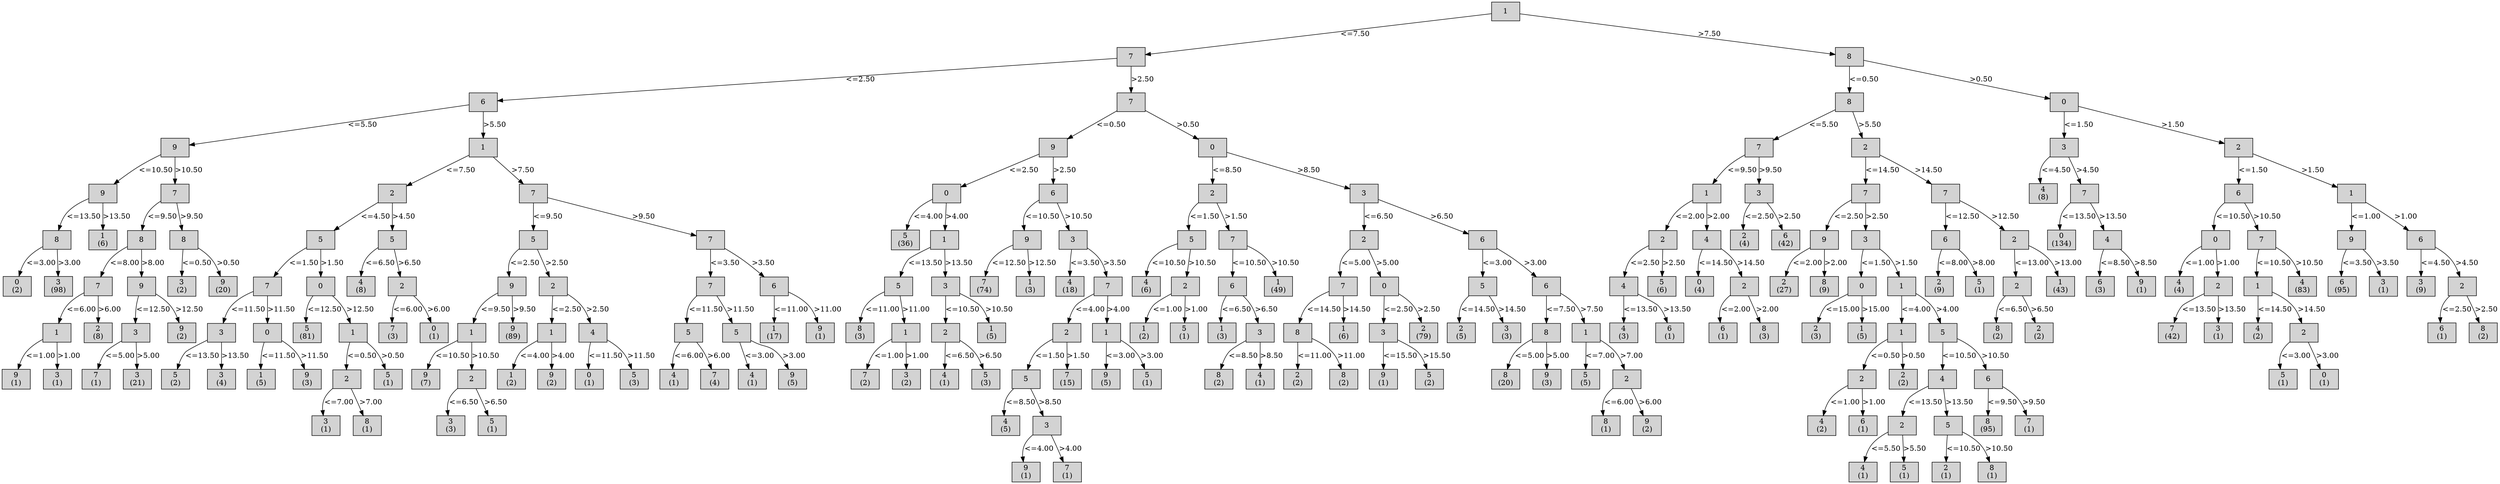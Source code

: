 digraph ID3_Tree {
"0" [shape=box, style=filled, label="1
", weight=1]
"1" [shape=box, style=filled, label="7
", weight=2]
0 -> 1 [ label = "<=7.50"];
"2" [shape=box, style=filled, label="6
", weight=3]
1 -> 2 [ label = "<=2.50"];
"3" [shape=box, style=filled, label="9
", weight=4]
2 -> 3 [ label = "<=5.50"];
"4" [shape=box, style=filled, label="9
", weight=5]
3 -> 4 [ label = "<=10.50"];
"5" [shape=box, style=filled, label="8
", weight=6]
4 -> 5 [ label = "<=13.50"];
"6" [shape=box, style=filled, label="0
(2)
", weight=7]
5 -> 6 [ label = "<=3.00"];
"7" [shape=box, style=filled, label="3
(98)
", weight=7]
5 -> 7 [ label = ">3.00"];
"8" [shape=box, style=filled, label="1
(6)
", weight=6]
4 -> 8 [ label = ">13.50"];
"9" [shape=box, style=filled, label="7
", weight=5]
3 -> 9 [ label = ">10.50"];
"10" [shape=box, style=filled, label="8
", weight=6]
9 -> 10 [ label = "<=9.50"];
"11" [shape=box, style=filled, label="7
", weight=7]
10 -> 11 [ label = "<=8.00"];
"12" [shape=box, style=filled, label="1
", weight=8]
11 -> 12 [ label = "<=6.00"];
"13" [shape=box, style=filled, label="9
(1)
", weight=9]
12 -> 13 [ label = "<=1.00"];
"14" [shape=box, style=filled, label="3
(1)
", weight=9]
12 -> 14 [ label = ">1.00"];
"15" [shape=box, style=filled, label="2
(8)
", weight=8]
11 -> 15 [ label = ">6.00"];
"16" [shape=box, style=filled, label="9
", weight=7]
10 -> 16 [ label = ">8.00"];
"17" [shape=box, style=filled, label="3
", weight=8]
16 -> 17 [ label = "<=12.50"];
"18" [shape=box, style=filled, label="7
(1)
", weight=9]
17 -> 18 [ label = "<=5.00"];
"19" [shape=box, style=filled, label="3
(21)
", weight=9]
17 -> 19 [ label = ">5.00"];
"20" [shape=box, style=filled, label="9
(2)
", weight=8]
16 -> 20 [ label = ">12.50"];
"21" [shape=box, style=filled, label="8
", weight=6]
9 -> 21 [ label = ">9.50"];
"22" [shape=box, style=filled, label="3
(2)
", weight=7]
21 -> 22 [ label = "<=0.50"];
"23" [shape=box, style=filled, label="9
(20)
", weight=7]
21 -> 23 [ label = ">0.50"];
"24" [shape=box, style=filled, label="1
", weight=4]
2 -> 24 [ label = ">5.50"];
"25" [shape=box, style=filled, label="2
", weight=5]
24 -> 25 [ label = "<=7.50"];
"26" [shape=box, style=filled, label="5
", weight=6]
25 -> 26 [ label = "<=4.50"];
"27" [shape=box, style=filled, label="7
", weight=7]
26 -> 27 [ label = "<=1.50"];
"28" [shape=box, style=filled, label="3
", weight=8]
27 -> 28 [ label = "<=11.50"];
"29" [shape=box, style=filled, label="5
(2)
", weight=9]
28 -> 29 [ label = "<=13.50"];
"30" [shape=box, style=filled, label="3
(4)
", weight=9]
28 -> 30 [ label = ">13.50"];
"31" [shape=box, style=filled, label="0
", weight=8]
27 -> 31 [ label = ">11.50"];
"32" [shape=box, style=filled, label="1
(5)
", weight=9]
31 -> 32 [ label = "<=11.50"];
"33" [shape=box, style=filled, label="9
(3)
", weight=9]
31 -> 33 [ label = ">11.50"];
"34" [shape=box, style=filled, label="0
", weight=7]
26 -> 34 [ label = ">1.50"];
"35" [shape=box, style=filled, label="5
(81)
", weight=8]
34 -> 35 [ label = "<=12.50"];
"36" [shape=box, style=filled, label="1
", weight=8]
34 -> 36 [ label = ">12.50"];
"37" [shape=box, style=filled, label="2
", weight=9]
36 -> 37 [ label = "<=0.50"];
"38" [shape=box, style=filled, label="3
(1)
", weight=10]
37 -> 38 [ label = "<=7.00"];
"39" [shape=box, style=filled, label="8
(1)
", weight=10]
37 -> 39 [ label = ">7.00"];
"40" [shape=box, style=filled, label="5
(1)
", weight=9]
36 -> 40 [ label = ">0.50"];
"41" [shape=box, style=filled, label="5
", weight=6]
25 -> 41 [ label = ">4.50"];
"42" [shape=box, style=filled, label="4
(8)
", weight=7]
41 -> 42 [ label = "<=6.50"];
"43" [shape=box, style=filled, label="2
", weight=7]
41 -> 43 [ label = ">6.50"];
"44" [shape=box, style=filled, label="7
(3)
", weight=8]
43 -> 44 [ label = "<=6.00"];
"45" [shape=box, style=filled, label="0
(1)
", weight=8]
43 -> 45 [ label = ">6.00"];
"46" [shape=box, style=filled, label="7
", weight=5]
24 -> 46 [ label = ">7.50"];
"47" [shape=box, style=filled, label="5
", weight=6]
46 -> 47 [ label = "<=9.50"];
"48" [shape=box, style=filled, label="9
", weight=7]
47 -> 48 [ label = "<=2.50"];
"49" [shape=box, style=filled, label="1
", weight=8]
48 -> 49 [ label = "<=9.50"];
"50" [shape=box, style=filled, label="9
(7)
", weight=9]
49 -> 50 [ label = "<=10.50"];
"51" [shape=box, style=filled, label="2
", weight=9]
49 -> 51 [ label = ">10.50"];
"52" [shape=box, style=filled, label="3
(3)
", weight=10]
51 -> 52 [ label = "<=6.50"];
"53" [shape=box, style=filled, label="5
(1)
", weight=10]
51 -> 53 [ label = ">6.50"];
"54" [shape=box, style=filled, label="9
(89)
", weight=8]
48 -> 54 [ label = ">9.50"];
"55" [shape=box, style=filled, label="2
", weight=7]
47 -> 55 [ label = ">2.50"];
"56" [shape=box, style=filled, label="1
", weight=8]
55 -> 56 [ label = "<=2.50"];
"57" [shape=box, style=filled, label="1
(2)
", weight=9]
56 -> 57 [ label = "<=4.00"];
"58" [shape=box, style=filled, label="9
(2)
", weight=9]
56 -> 58 [ label = ">4.00"];
"59" [shape=box, style=filled, label="4
", weight=8]
55 -> 59 [ label = ">2.50"];
"60" [shape=box, style=filled, label="0
(1)
", weight=9]
59 -> 60 [ label = "<=11.50"];
"61" [shape=box, style=filled, label="5
(3)
", weight=9]
59 -> 61 [ label = ">11.50"];
"62" [shape=box, style=filled, label="7
", weight=6]
46 -> 62 [ label = ">9.50"];
"63" [shape=box, style=filled, label="7
", weight=7]
62 -> 63 [ label = "<=3.50"];
"64" [shape=box, style=filled, label="5
", weight=8]
63 -> 64 [ label = "<=11.50"];
"65" [shape=box, style=filled, label="4
(1)
", weight=9]
64 -> 65 [ label = "<=6.00"];
"66" [shape=box, style=filled, label="7
(4)
", weight=9]
64 -> 66 [ label = ">6.00"];
"67" [shape=box, style=filled, label="5
", weight=8]
63 -> 67 [ label = ">11.50"];
"68" [shape=box, style=filled, label="4
(1)
", weight=9]
67 -> 68 [ label = "<=3.00"];
"69" [shape=box, style=filled, label="9
(5)
", weight=9]
67 -> 69 [ label = ">3.00"];
"70" [shape=box, style=filled, label="6
", weight=7]
62 -> 70 [ label = ">3.50"];
"71" [shape=box, style=filled, label="1
(17)
", weight=8]
70 -> 71 [ label = "<=11.00"];
"72" [shape=box, style=filled, label="9
(1)
", weight=8]
70 -> 72 [ label = ">11.00"];
"73" [shape=box, style=filled, label="7
", weight=3]
1 -> 73 [ label = ">2.50"];
"74" [shape=box, style=filled, label="9
", weight=4]
73 -> 74 [ label = "<=0.50"];
"75" [shape=box, style=filled, label="0
", weight=5]
74 -> 75 [ label = "<=2.50"];
"76" [shape=box, style=filled, label="5
(36)
", weight=6]
75 -> 76 [ label = "<=4.00"];
"77" [shape=box, style=filled, label="1
", weight=6]
75 -> 77 [ label = ">4.00"];
"78" [shape=box, style=filled, label="5
", weight=7]
77 -> 78 [ label = "<=13.50"];
"79" [shape=box, style=filled, label="8
(3)
", weight=8]
78 -> 79 [ label = "<=11.00"];
"80" [shape=box, style=filled, label="1
", weight=8]
78 -> 80 [ label = ">11.00"];
"81" [shape=box, style=filled, label="7
(2)
", weight=9]
80 -> 81 [ label = "<=1.00"];
"82" [shape=box, style=filled, label="3
(2)
", weight=9]
80 -> 82 [ label = ">1.00"];
"83" [shape=box, style=filled, label="3
", weight=7]
77 -> 83 [ label = ">13.50"];
"84" [shape=box, style=filled, label="2
", weight=8]
83 -> 84 [ label = "<=10.50"];
"85" [shape=box, style=filled, label="4
(1)
", weight=9]
84 -> 85 [ label = "<=6.50"];
"86" [shape=box, style=filled, label="5
(3)
", weight=9]
84 -> 86 [ label = ">6.50"];
"87" [shape=box, style=filled, label="1
(5)
", weight=8]
83 -> 87 [ label = ">10.50"];
"88" [shape=box, style=filled, label="6
", weight=5]
74 -> 88 [ label = ">2.50"];
"89" [shape=box, style=filled, label="9
", weight=6]
88 -> 89 [ label = "<=10.50"];
"90" [shape=box, style=filled, label="7
(74)
", weight=7]
89 -> 90 [ label = "<=12.50"];
"91" [shape=box, style=filled, label="1
(3)
", weight=7]
89 -> 91 [ label = ">12.50"];
"92" [shape=box, style=filled, label="3
", weight=6]
88 -> 92 [ label = ">10.50"];
"93" [shape=box, style=filled, label="4
(18)
", weight=7]
92 -> 93 [ label = "<=3.50"];
"94" [shape=box, style=filled, label="7
", weight=7]
92 -> 94 [ label = ">3.50"];
"95" [shape=box, style=filled, label="2
", weight=8]
94 -> 95 [ label = "<=4.00"];
"96" [shape=box, style=filled, label="5
", weight=9]
95 -> 96 [ label = "<=1.50"];
"97" [shape=box, style=filled, label="4
(5)
", weight=10]
96 -> 97 [ label = "<=8.50"];
"98" [shape=box, style=filled, label="3
", weight=10]
96 -> 98 [ label = ">8.50"];
"99" [shape=box, style=filled, label="9
(1)
", weight=11]
98 -> 99 [ label = "<=4.00"];
"100" [shape=box, style=filled, label="7
(1)
", weight=11]
98 -> 100 [ label = ">4.00"];
"101" [shape=box, style=filled, label="7
(15)
", weight=9]
95 -> 101 [ label = ">1.50"];
"102" [shape=box, style=filled, label="1
", weight=8]
94 -> 102 [ label = ">4.00"];
"103" [shape=box, style=filled, label="9
(5)
", weight=9]
102 -> 103 [ label = "<=3.00"];
"104" [shape=box, style=filled, label="5
(1)
", weight=9]
102 -> 104 [ label = ">3.00"];
"105" [shape=box, style=filled, label="0
", weight=4]
73 -> 105 [ label = ">0.50"];
"106" [shape=box, style=filled, label="2
", weight=5]
105 -> 106 [ label = "<=8.50"];
"107" [shape=box, style=filled, label="5
", weight=6]
106 -> 107 [ label = "<=1.50"];
"108" [shape=box, style=filled, label="4
(6)
", weight=7]
107 -> 108 [ label = "<=10.50"];
"109" [shape=box, style=filled, label="2
", weight=7]
107 -> 109 [ label = ">10.50"];
"110" [shape=box, style=filled, label="1
(2)
", weight=8]
109 -> 110 [ label = "<=1.00"];
"111" [shape=box, style=filled, label="5
(1)
", weight=8]
109 -> 111 [ label = ">1.00"];
"112" [shape=box, style=filled, label="7
", weight=6]
106 -> 112 [ label = ">1.50"];
"113" [shape=box, style=filled, label="6
", weight=7]
112 -> 113 [ label = "<=10.50"];
"114" [shape=box, style=filled, label="1
(3)
", weight=8]
113 -> 114 [ label = "<=6.50"];
"115" [shape=box, style=filled, label="3
", weight=8]
113 -> 115 [ label = ">6.50"];
"116" [shape=box, style=filled, label="8
(2)
", weight=9]
115 -> 116 [ label = "<=8.50"];
"117" [shape=box, style=filled, label="4
(1)
", weight=9]
115 -> 117 [ label = ">8.50"];
"118" [shape=box, style=filled, label="1
(49)
", weight=7]
112 -> 118 [ label = ">10.50"];
"119" [shape=box, style=filled, label="3
", weight=5]
105 -> 119 [ label = ">8.50"];
"120" [shape=box, style=filled, label="2
", weight=6]
119 -> 120 [ label = "<=6.50"];
"121" [shape=box, style=filled, label="7
", weight=7]
120 -> 121 [ label = "<=5.00"];
"122" [shape=box, style=filled, label="8
", weight=8]
121 -> 122 [ label = "<=14.50"];
"123" [shape=box, style=filled, label="2
(2)
", weight=9]
122 -> 123 [ label = "<=11.00"];
"124" [shape=box, style=filled, label="8
(2)
", weight=9]
122 -> 124 [ label = ">11.00"];
"125" [shape=box, style=filled, label="1
(6)
", weight=8]
121 -> 125 [ label = ">14.50"];
"126" [shape=box, style=filled, label="0
", weight=7]
120 -> 126 [ label = ">5.00"];
"127" [shape=box, style=filled, label="3
", weight=8]
126 -> 127 [ label = "<=2.50"];
"128" [shape=box, style=filled, label="9
(1)
", weight=9]
127 -> 128 [ label = "<=15.50"];
"129" [shape=box, style=filled, label="5
(2)
", weight=9]
127 -> 129 [ label = ">15.50"];
"130" [shape=box, style=filled, label="2
(79)
", weight=8]
126 -> 130 [ label = ">2.50"];
"131" [shape=box, style=filled, label="6
", weight=6]
119 -> 131 [ label = ">6.50"];
"132" [shape=box, style=filled, label="5
", weight=7]
131 -> 132 [ label = "<=3.00"];
"133" [shape=box, style=filled, label="2
(5)
", weight=8]
132 -> 133 [ label = "<=14.50"];
"134" [shape=box, style=filled, label="3
(3)
", weight=8]
132 -> 134 [ label = ">14.50"];
"135" [shape=box, style=filled, label="6
", weight=7]
131 -> 135 [ label = ">3.00"];
"136" [shape=box, style=filled, label="8
", weight=8]
135 -> 136 [ label = "<=7.50"];
"137" [shape=box, style=filled, label="8
(20)
", weight=9]
136 -> 137 [ label = "<=5.00"];
"138" [shape=box, style=filled, label="9
(3)
", weight=9]
136 -> 138 [ label = ">5.00"];
"139" [shape=box, style=filled, label="1
", weight=8]
135 -> 139 [ label = ">7.50"];
"140" [shape=box, style=filled, label="5
(5)
", weight=9]
139 -> 140 [ label = "<=7.00"];
"141" [shape=box, style=filled, label="2
", weight=9]
139 -> 141 [ label = ">7.00"];
"142" [shape=box, style=filled, label="8
(1)
", weight=10]
141 -> 142 [ label = "<=6.00"];
"143" [shape=box, style=filled, label="9
(2)
", weight=10]
141 -> 143 [ label = ">6.00"];
"144" [shape=box, style=filled, label="8
", weight=2]
0 -> 144 [ label = ">7.50"];
"145" [shape=box, style=filled, label="8
", weight=3]
144 -> 145 [ label = "<=0.50"];
"146" [shape=box, style=filled, label="7
", weight=4]
145 -> 146 [ label = "<=5.50"];
"147" [shape=box, style=filled, label="1
", weight=5]
146 -> 147 [ label = "<=9.50"];
"148" [shape=box, style=filled, label="2
", weight=6]
147 -> 148 [ label = "<=2.00"];
"149" [shape=box, style=filled, label="4
", weight=7]
148 -> 149 [ label = "<=2.50"];
"150" [shape=box, style=filled, label="4
(3)
", weight=8]
149 -> 150 [ label = "<=13.50"];
"151" [shape=box, style=filled, label="6
(1)
", weight=8]
149 -> 151 [ label = ">13.50"];
"152" [shape=box, style=filled, label="5
(6)
", weight=7]
148 -> 152 [ label = ">2.50"];
"153" [shape=box, style=filled, label="4
", weight=6]
147 -> 153 [ label = ">2.00"];
"154" [shape=box, style=filled, label="0
(4)
", weight=7]
153 -> 154 [ label = "<=14.50"];
"155" [shape=box, style=filled, label="2
", weight=7]
153 -> 155 [ label = ">14.50"];
"156" [shape=box, style=filled, label="6
(1)
", weight=8]
155 -> 156 [ label = "<=2.00"];
"157" [shape=box, style=filled, label="8
(3)
", weight=8]
155 -> 157 [ label = ">2.00"];
"158" [shape=box, style=filled, label="3
", weight=5]
146 -> 158 [ label = ">9.50"];
"159" [shape=box, style=filled, label="2
(4)
", weight=6]
158 -> 159 [ label = "<=2.50"];
"160" [shape=box, style=filled, label="6
(42)
", weight=6]
158 -> 160 [ label = ">2.50"];
"161" [shape=box, style=filled, label="2
", weight=4]
145 -> 161 [ label = ">5.50"];
"162" [shape=box, style=filled, label="7
", weight=5]
161 -> 162 [ label = "<=14.50"];
"163" [shape=box, style=filled, label="9
", weight=6]
162 -> 163 [ label = "<=2.50"];
"164" [shape=box, style=filled, label="2
(27)
", weight=7]
163 -> 164 [ label = "<=2.00"];
"165" [shape=box, style=filled, label="8
(9)
", weight=7]
163 -> 165 [ label = ">2.00"];
"166" [shape=box, style=filled, label="3
", weight=6]
162 -> 166 [ label = ">2.50"];
"167" [shape=box, style=filled, label="0
", weight=7]
166 -> 167 [ label = "<=1.50"];
"168" [shape=box, style=filled, label="2
(3)
", weight=8]
167 -> 168 [ label = "<=15.00"];
"169" [shape=box, style=filled, label="1
(5)
", weight=8]
167 -> 169 [ label = ">15.00"];
"170" [shape=box, style=filled, label="1
", weight=7]
166 -> 170 [ label = ">1.50"];
"171" [shape=box, style=filled, label="1
", weight=8]
170 -> 171 [ label = "<=4.00"];
"172" [shape=box, style=filled, label="2
", weight=9]
171 -> 172 [ label = "<=0.50"];
"173" [shape=box, style=filled, label="4
(2)
", weight=10]
172 -> 173 [ label = "<=1.00"];
"174" [shape=box, style=filled, label="6
(1)
", weight=10]
172 -> 174 [ label = ">1.00"];
"175" [shape=box, style=filled, label="2
(2)
", weight=9]
171 -> 175 [ label = ">0.50"];
"176" [shape=box, style=filled, label="5
", weight=8]
170 -> 176 [ label = ">4.00"];
"177" [shape=box, style=filled, label="4
", weight=9]
176 -> 177 [ label = "<=10.50"];
"178" [shape=box, style=filled, label="2
", weight=10]
177 -> 178 [ label = "<=13.50"];
"179" [shape=box, style=filled, label="4
(1)
", weight=11]
178 -> 179 [ label = "<=5.50"];
"180" [shape=box, style=filled, label="5
(1)
", weight=11]
178 -> 180 [ label = ">5.50"];
"181" [shape=box, style=filled, label="5
", weight=10]
177 -> 181 [ label = ">13.50"];
"182" [shape=box, style=filled, label="2
(1)
", weight=11]
181 -> 182 [ label = "<=10.50"];
"183" [shape=box, style=filled, label="8
(1)
", weight=11]
181 -> 183 [ label = ">10.50"];
"184" [shape=box, style=filled, label="6
", weight=9]
176 -> 184 [ label = ">10.50"];
"185" [shape=box, style=filled, label="8
(95)
", weight=10]
184 -> 185 [ label = "<=9.50"];
"186" [shape=box, style=filled, label="7
(1)
", weight=10]
184 -> 186 [ label = ">9.50"];
"187" [shape=box, style=filled, label="7
", weight=5]
161 -> 187 [ label = ">14.50"];
"188" [shape=box, style=filled, label="6
", weight=6]
187 -> 188 [ label = "<=12.50"];
"189" [shape=box, style=filled, label="2
(9)
", weight=7]
188 -> 189 [ label = "<=8.00"];
"190" [shape=box, style=filled, label="5
(1)
", weight=7]
188 -> 190 [ label = ">8.00"];
"191" [shape=box, style=filled, label="2
", weight=6]
187 -> 191 [ label = ">12.50"];
"192" [shape=box, style=filled, label="2
", weight=7]
191 -> 192 [ label = "<=13.00"];
"193" [shape=box, style=filled, label="8
(2)
", weight=8]
192 -> 193 [ label = "<=6.50"];
"194" [shape=box, style=filled, label="2
(2)
", weight=8]
192 -> 194 [ label = ">6.50"];
"195" [shape=box, style=filled, label="1
(43)
", weight=7]
191 -> 195 [ label = ">13.00"];
"196" [shape=box, style=filled, label="0
", weight=3]
144 -> 196 [ label = ">0.50"];
"197" [shape=box, style=filled, label="3
", weight=4]
196 -> 197 [ label = "<=1.50"];
"198" [shape=box, style=filled, label="4
(8)
", weight=5]
197 -> 198 [ label = "<=4.50"];
"199" [shape=box, style=filled, label="7
", weight=5]
197 -> 199 [ label = ">4.50"];
"200" [shape=box, style=filled, label="0
(134)
", weight=6]
199 -> 200 [ label = "<=13.50"];
"201" [shape=box, style=filled, label="4
", weight=6]
199 -> 201 [ label = ">13.50"];
"202" [shape=box, style=filled, label="6
(3)
", weight=7]
201 -> 202 [ label = "<=8.50"];
"203" [shape=box, style=filled, label="9
(1)
", weight=7]
201 -> 203 [ label = ">8.50"];
"204" [shape=box, style=filled, label="2
", weight=4]
196 -> 204 [ label = ">1.50"];
"205" [shape=box, style=filled, label="6
", weight=5]
204 -> 205 [ label = "<=1.50"];
"206" [shape=box, style=filled, label="0
", weight=6]
205 -> 206 [ label = "<=10.50"];
"207" [shape=box, style=filled, label="4
(4)
", weight=7]
206 -> 207 [ label = "<=1.00"];
"208" [shape=box, style=filled, label="2
", weight=7]
206 -> 208 [ label = ">1.00"];
"209" [shape=box, style=filled, label="7
(42)
", weight=8]
208 -> 209 [ label = "<=13.50"];
"210" [shape=box, style=filled, label="3
(1)
", weight=8]
208 -> 210 [ label = ">13.50"];
"211" [shape=box, style=filled, label="7
", weight=6]
205 -> 211 [ label = ">10.50"];
"212" [shape=box, style=filled, label="1
", weight=7]
211 -> 212 [ label = "<=10.50"];
"213" [shape=box, style=filled, label="4
(2)
", weight=8]
212 -> 213 [ label = "<=14.50"];
"214" [shape=box, style=filled, label="2
", weight=8]
212 -> 214 [ label = ">14.50"];
"215" [shape=box, style=filled, label="5
(1)
", weight=9]
214 -> 215 [ label = "<=3.00"];
"216" [shape=box, style=filled, label="0
(1)
", weight=9]
214 -> 216 [ label = ">3.00"];
"217" [shape=box, style=filled, label="4
(83)
", weight=7]
211 -> 217 [ label = ">10.50"];
"218" [shape=box, style=filled, label="1
", weight=5]
204 -> 218 [ label = ">1.50"];
"219" [shape=box, style=filled, label="9
", weight=6]
218 -> 219 [ label = "<=1.00"];
"220" [shape=box, style=filled, label="6
(95)
", weight=7]
219 -> 220 [ label = "<=3.50"];
"221" [shape=box, style=filled, label="3
(1)
", weight=7]
219 -> 221 [ label = ">3.50"];
"222" [shape=box, style=filled, label="6
", weight=6]
218 -> 222 [ label = ">1.00"];
"223" [shape=box, style=filled, label="3
(9)
", weight=7]
222 -> 223 [ label = "<=4.50"];
"224" [shape=box, style=filled, label="2
", weight=7]
222 -> 224 [ label = ">4.50"];
"225" [shape=box, style=filled, label="6
(1)
", weight=8]
224 -> 225 [ label = "<=2.50"];
"226" [shape=box, style=filled, label="8
(2)
", weight=8]
224 -> 226 [ label = ">2.50"];
{rank=same; 0;};
{rank=same; 38;39;52;53;97;98;142;143;173;174;178;181;185;186;};
{rank=same; 99;100;179;180;182;183;};
{rank=same; 1;144;};
{rank=same; 2;73;145;196;};
{rank=same; 3;24;74;105;146;161;197;204;};
{rank=same; 4;9;25;46;75;88;106;119;147;158;162;187;198;199;205;218;};
{rank=same; 5;8;10;21;26;41;47;62;76;77;89;92;107;112;120;131;148;153;159;160;163;166;188;191;200;201;206;211;219;222;};
{rank=same; 6;7;11;16;22;23;27;34;42;43;48;55;63;70;78;83;90;91;93;94;108;109;113;118;121;126;132;135;149;152;154;155;164;165;167;170;189;190;192;195;202;203;207;208;212;217;220;221;223;224;};
{rank=same; 12;15;17;20;28;31;35;36;44;45;49;54;56;59;64;67;71;72;79;80;84;87;95;102;110;111;114;115;122;125;127;130;133;134;136;139;150;151;156;157;168;169;171;176;193;194;209;210;213;214;225;226;};
{rank=same; 13;14;18;19;29;30;32;33;37;40;50;51;57;58;60;61;65;66;68;69;81;82;85;86;96;101;103;104;116;117;123;124;128;129;137;138;140;141;172;175;177;184;215;216;};
}
